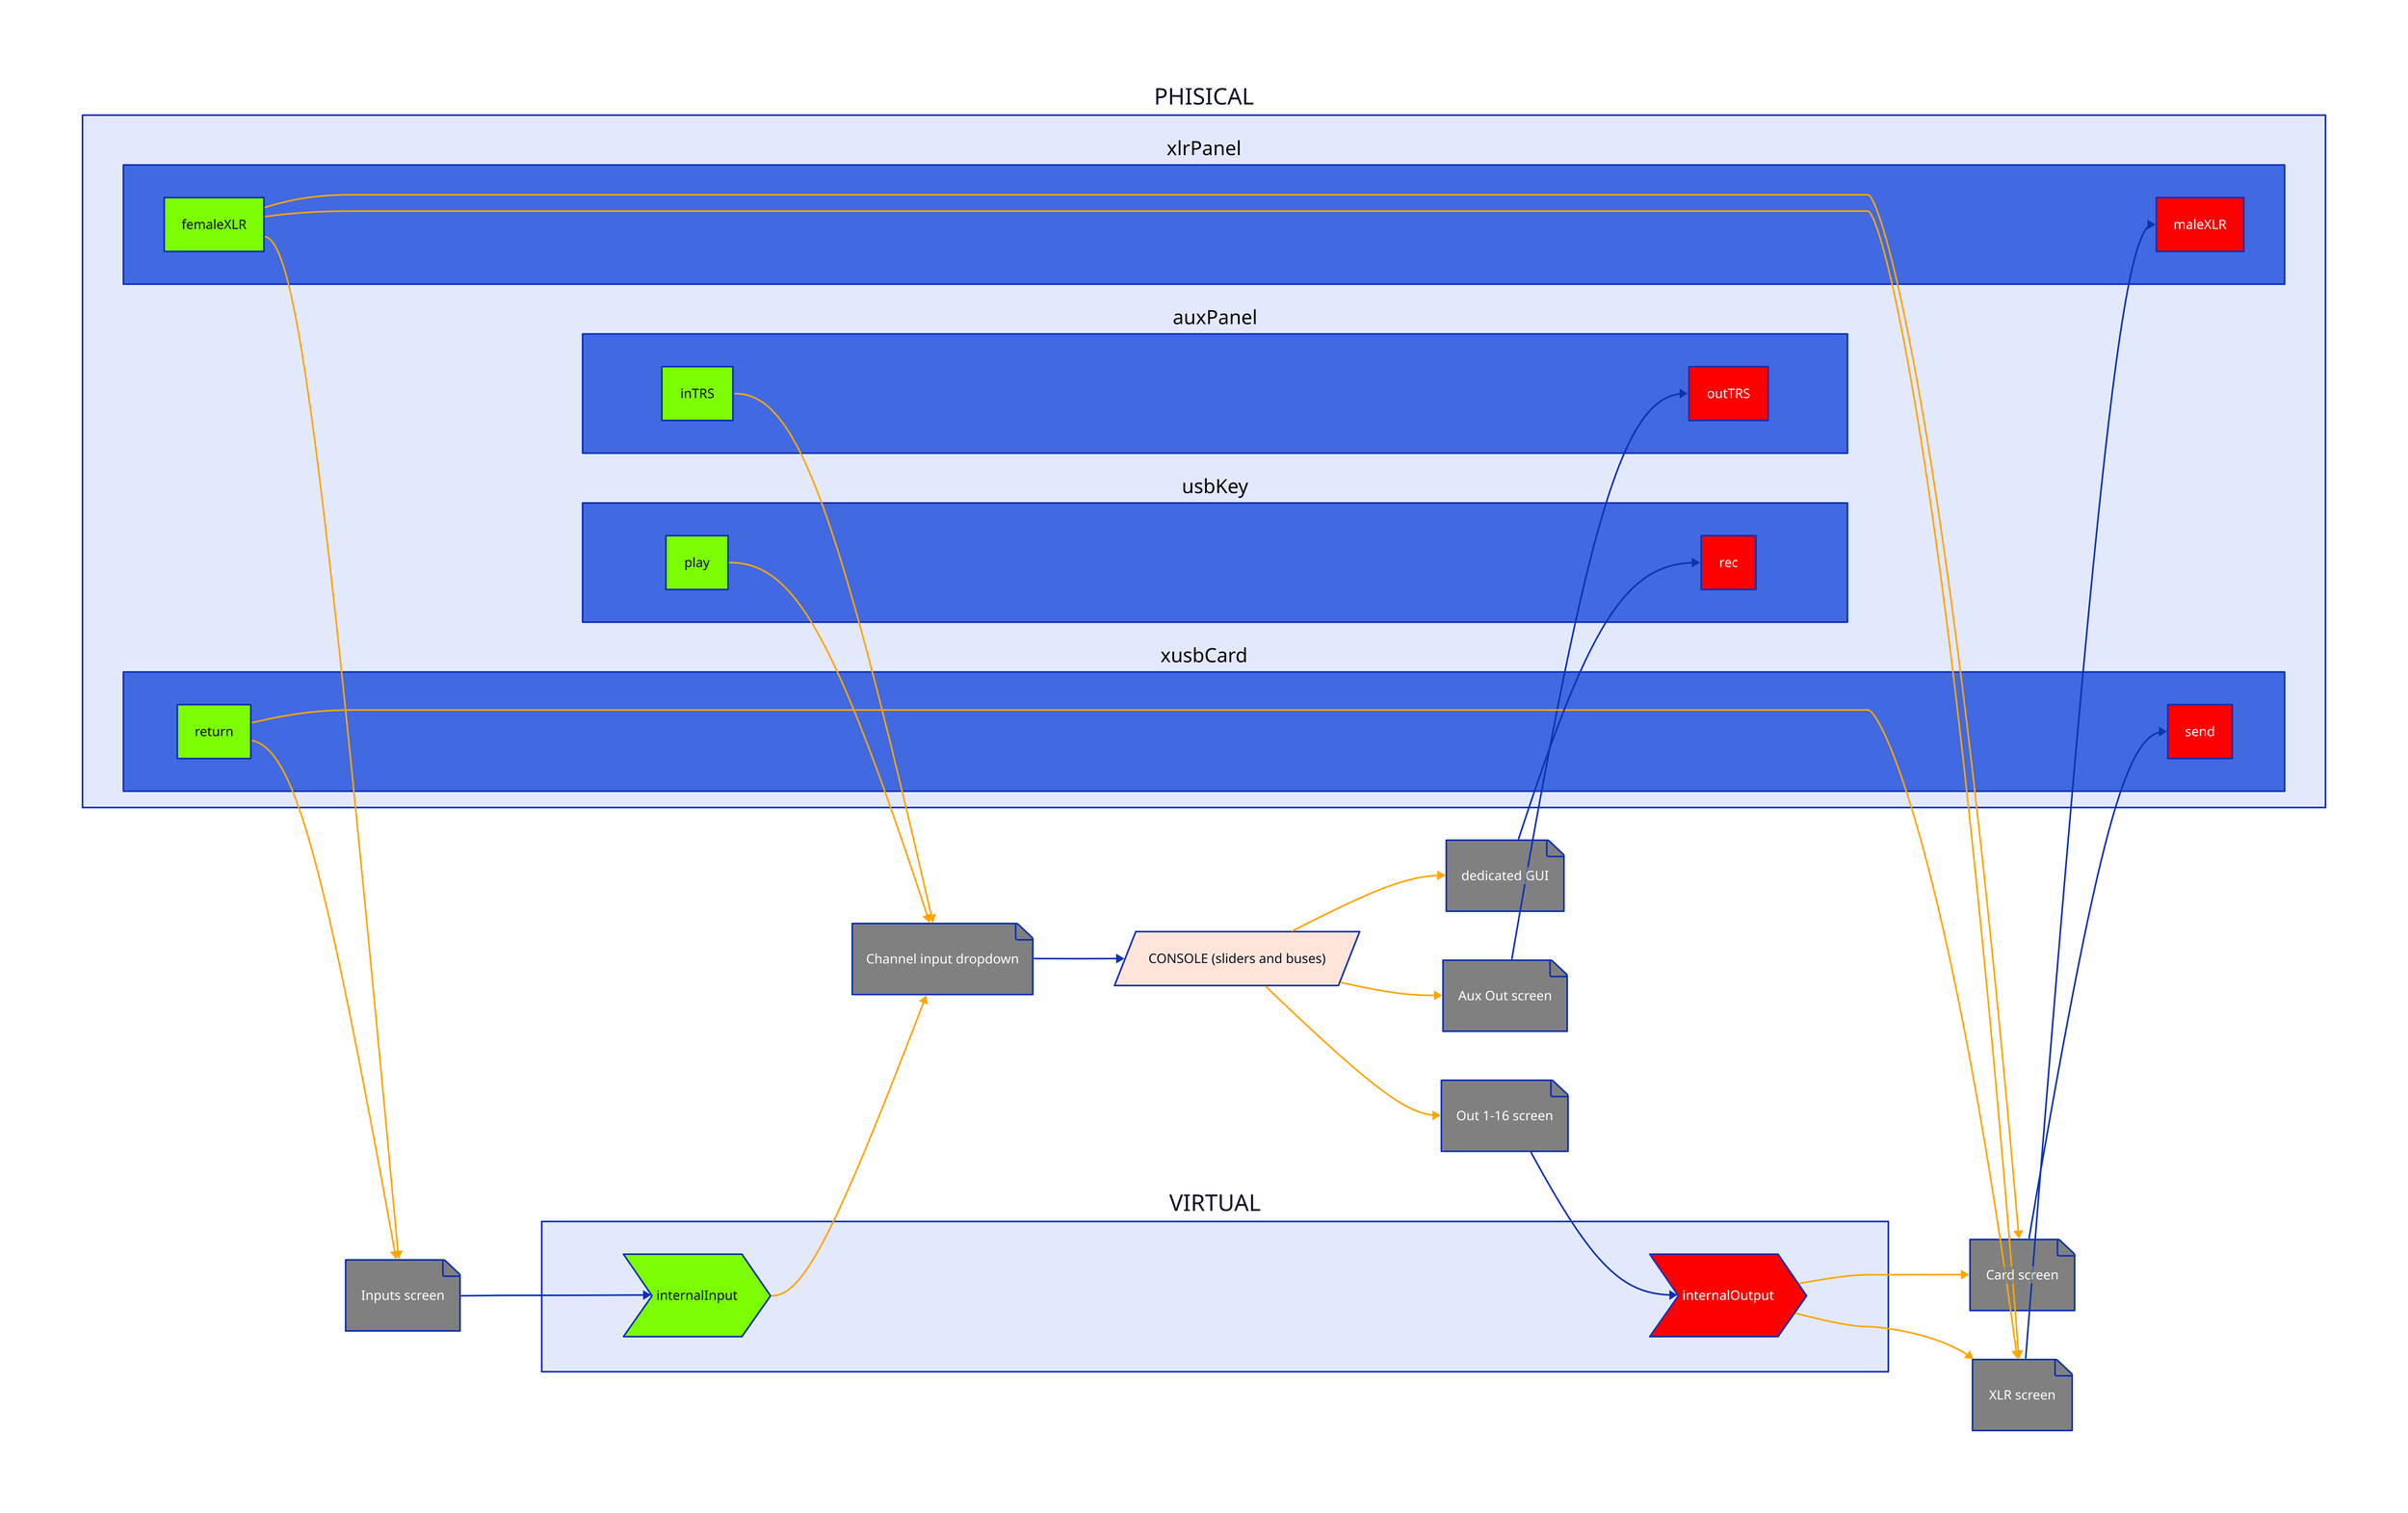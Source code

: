 # macro blocks

direction: right

classes: {
  slider_class: {
    width: 100
    height: 200
    style: {
      stroke-width: 0
      fill: "#44C7B1"
      shadow: true
      border-radius: 5
    }
  }
}

PHISICAL: {
  shape: square
  xlrPanel: {
    shape: rectangle
    style: {
      fill: RoyalBlue
      font-color: black
    }
    femaleXLR: {
      style.fill: LawnGreen
    }
    maleXLR: {
      shape: rectangle
      style: {
        fill: red
        font-color: white
      }
    }
  }

  auxPanel: {
    shape: rectangle
    style: {
      fill: RoyalBlue
      font-color: black
    }
    outTRS: {
      style: {
        fill: red
        font-color: white
      }
    }
    inTRS: {
      style.fill: LawnGreen
    }
  }

  usbKey: {
    shape: rectangle
    style: {
      fill: RoyalBlue
      font-color: black
    }
    rec: {
      style: {
        fill: red
        font-color: white
      }
    }
    play: {
      style.fill: LawnGreen
    }
  }

  xusbCard: {
    style: {
      fill: RoyalBlue
      font-color: black
    }
    send: {
      style: {
        fill: red
        font-color: white
      }
    }
    return: {
      style.fill: LawnGreen
    }
  }
}

console: {
  label: CONSOLE (sliders and buses)
  shape: parallelogram
  style.fill: "#ffe5d9"
}



VIRTUAL: {
  shape: square

  internalInput: {
    shape: step
    style.fill: LawnGreen
  }

  internalOutput: {
    shape: step
    style: {
      fill: red
      font-color: white
    }
  }
}

# GUI for I/O configurations

Inputs screen: {
  shape: page
  style: {
    fill: grey
    font-color: white
  }
}

Channel input dropdown: {
  shape: page
  style: {
    fill: grey
    font-color: white
  }
}

Card screen: {
  shape: page
  style: {
    fill: grey
    font-color: white
  }
}

Out 1-16 screen: {
  shape: page
  style: {
    fill: grey
    font-color: white
  }
}

Aux Out screen: {
  shape: page
  style: {
    fill: grey
    font-color: white
  }
}

Card screen: {
  shape: page
  style: {
    fill: grey
    font-color: white
  }
}

XLR screen: {
  shape: page
  style: {
    fill: grey
    font-color: white
  }
}

dedicated GUI: {
  shape: page
  style: {
    fill: grey
    font-color: white
  }
}

# connections between macro blocks
PHISICAL.xlrPanel.femaleXLR -> Inputs screen: {
  style: {
    stroke: orange
  }
}
PHISICAL.xusbCard.return -> Inputs screen: {
  style: {
    stroke: orange
  }
}
Inputs screen -> VIRTUAL.internalInput

PHISICAL.auxPanel.inTRS -> Channel input dropdown: {
  style: {
    stroke: orange
  }
}
PHISICAL.usbKey.play -> Channel input dropdown: {
  style: {
    stroke: orange
  }
}
VIRTUAL.internalInput -> Channel input dropdown: {
  style: {
    stroke: orange
  }
}
Channel input dropdown -> console

console -> Out 1-16 screen: {
  style: {
    stroke: orange
  }
}
Out 1-16 screen -> VIRTUAL.internalOutput

console -> Aux Out screen: {
  style: {
    stroke: orange
  }
}
Aux Out screen -> PHISICAL.auxPanel.outTRS

PHISICAL.xlrPanel.femaleXLR -> XLR screen: {
  style: {
    stroke: orange
  }
}
PHISICAL.xusbCard.return -> XLR screen: {
  style: {
    stroke: orange
  }
}
VIRTUAL.internalOutput -> XLR screen: {
  style: {
    stroke: orange
  }
}
XLR screen -> PHISICAL.xlrPanel.maleXLR

PHISICAL.xlrPanel.femaleXLR -> Card screen: {
  style: {
    stroke: orange
  }
}
VIRTUAL.internalOutput -> Card screen: {
  style: {
    stroke: orange
  }
}
Card screen -> PHISICAL.xusbCard.send

console -> dedicated GUI: {
  style: {
    stroke: orange
  }
}
dedicated GUI -> PHISICAL.usbKey.rec

